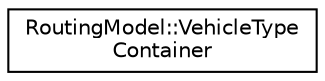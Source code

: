 digraph "Graphical Class Hierarchy"
{
 // LATEX_PDF_SIZE
  edge [fontname="Helvetica",fontsize="10",labelfontname="Helvetica",labelfontsize="10"];
  node [fontname="Helvetica",fontsize="10",shape=record];
  rankdir="LR";
  Node0 [label="RoutingModel::VehicleType\lContainer",height=0.2,width=0.4,color="black", fillcolor="white", style="filled",URL="$structoperations__research_1_1_routing_model_1_1_vehicle_type_container.html",tooltip="Struct used to sort and store vehicles by their type."];
}
